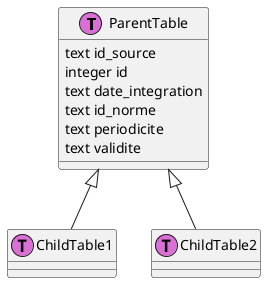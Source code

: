 @startuml
class ParentTable << (T,orchid) >> {
  text id_source
  integer id
  text date_integration
  text id_norme
  text periodicite
  text validite

}
class ChildTable1 << (T,orchid) >> {

}
class ChildTable2 << (T,orchid) >> {
  
}

ParentTable  <|-- ChildTable1
ParentTable  <|-- ChildTable2
@enduml